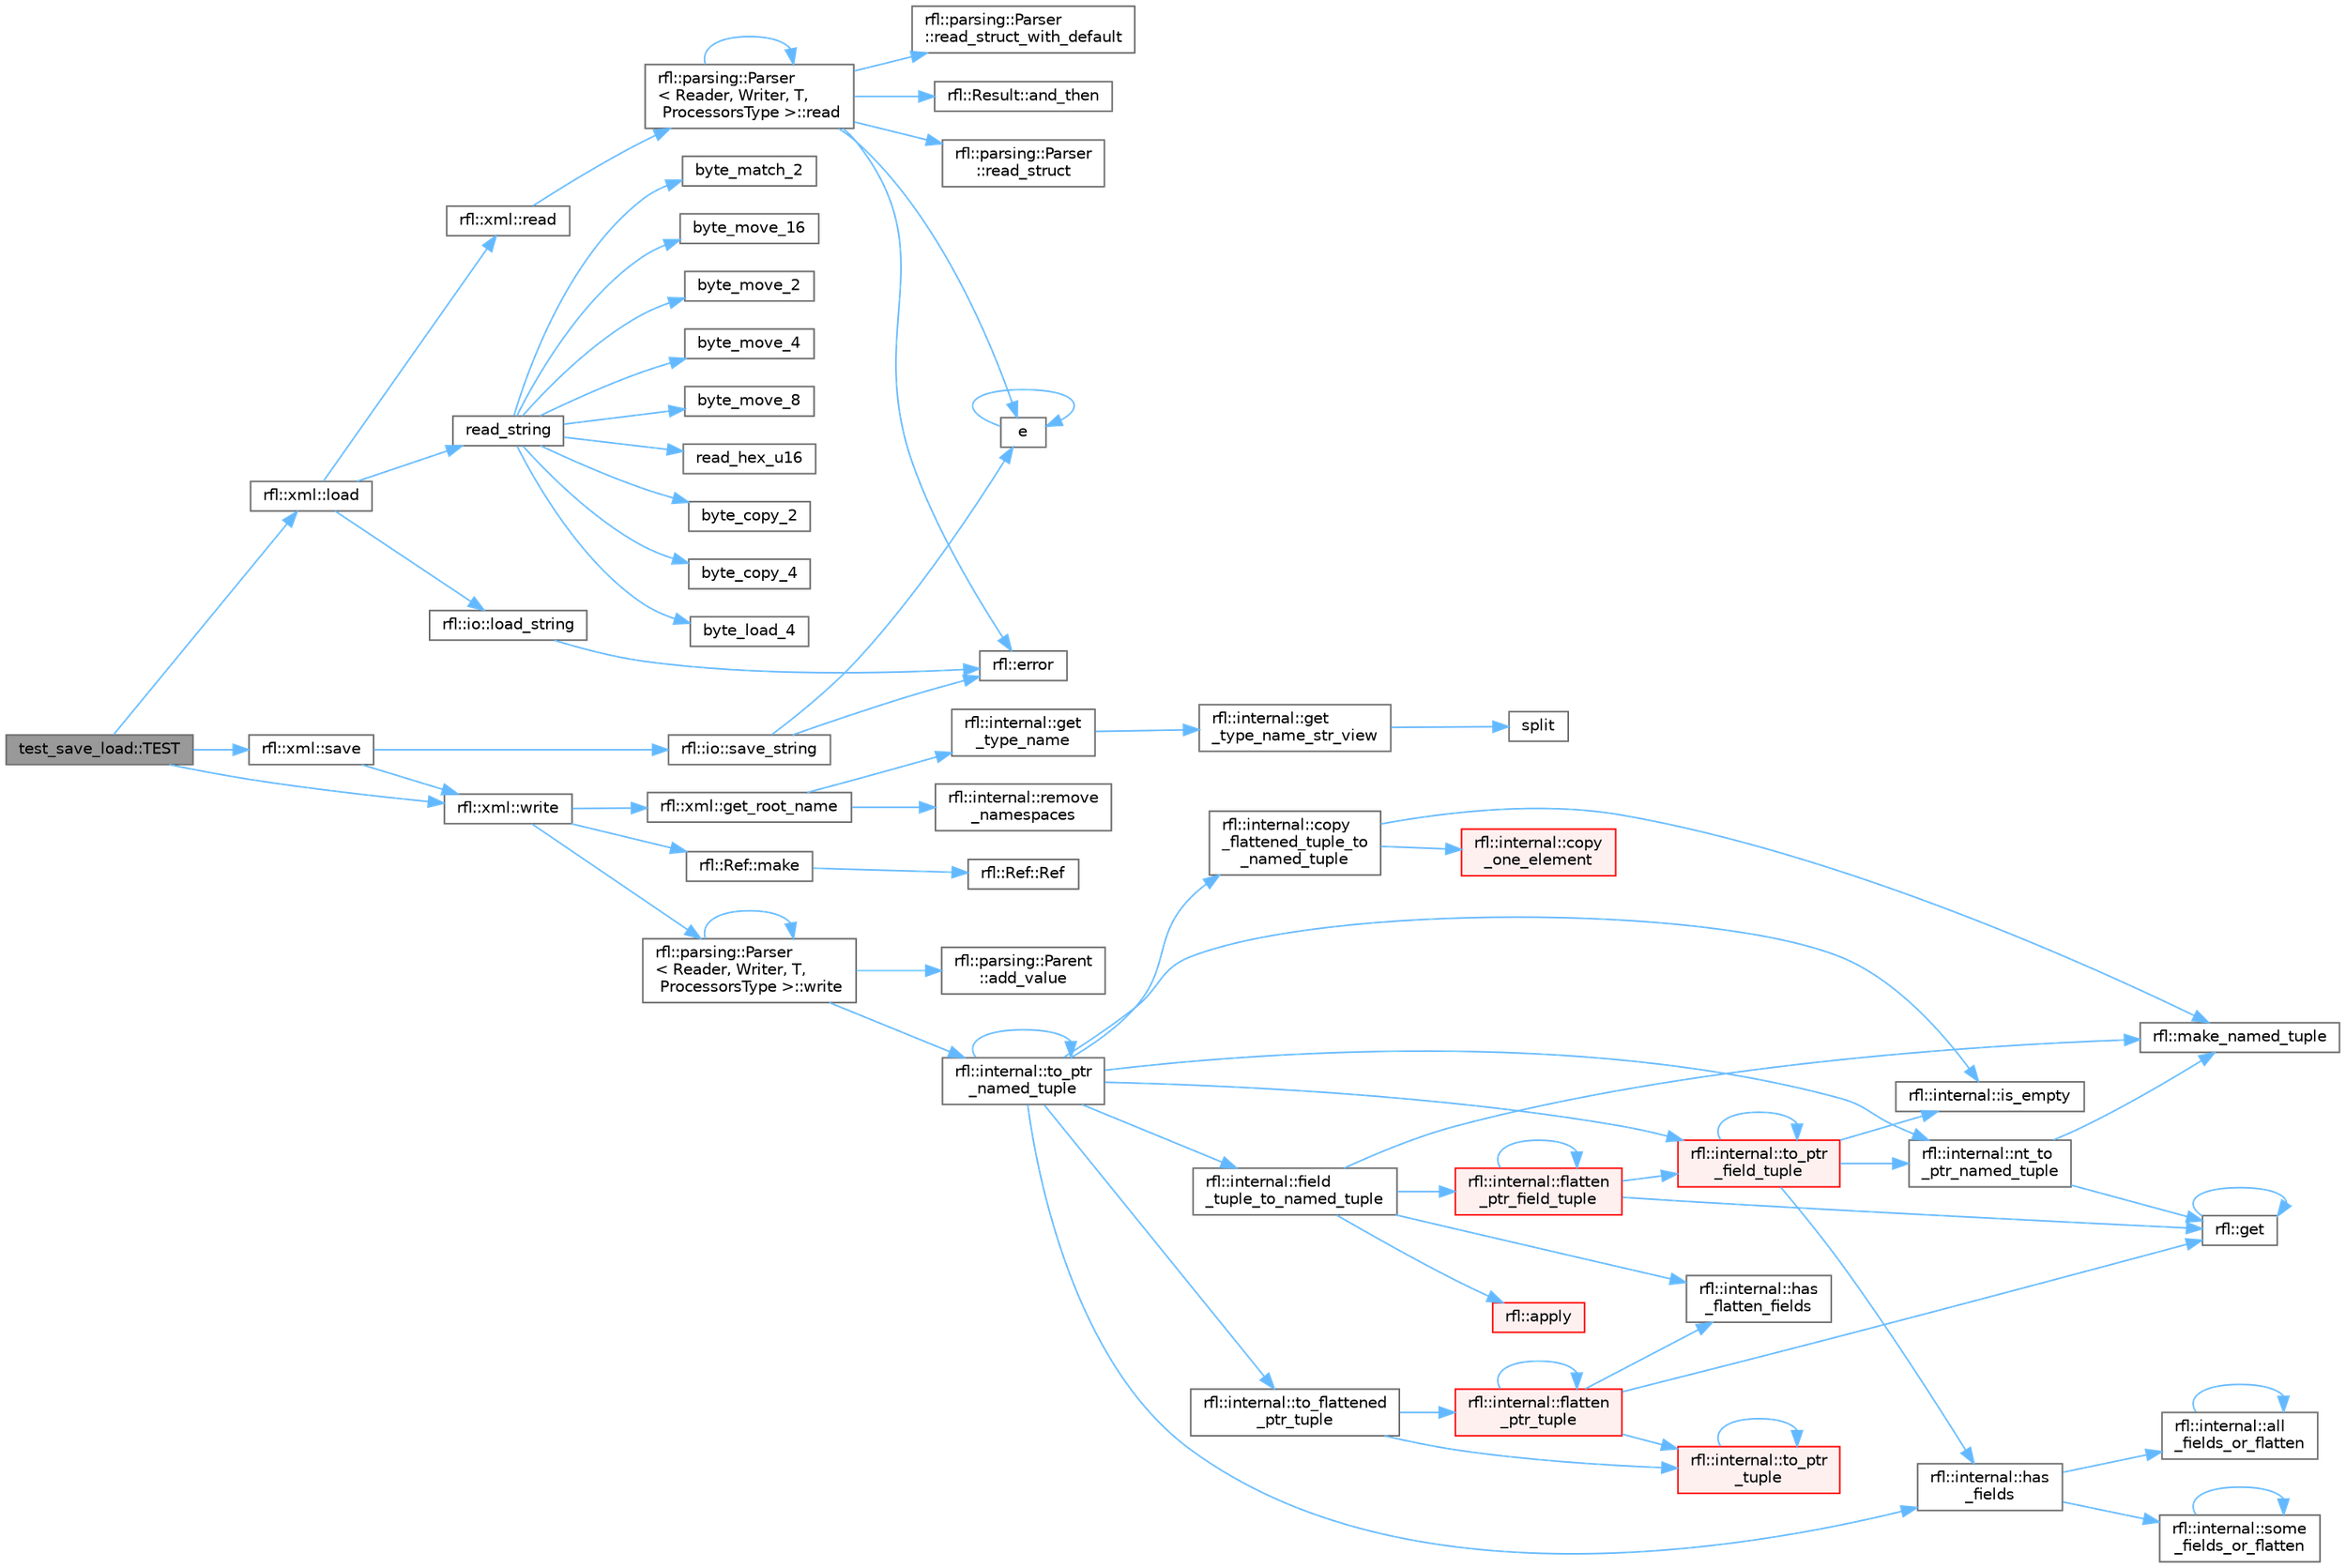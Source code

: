 digraph "test_save_load::TEST"
{
 // LATEX_PDF_SIZE
  bgcolor="transparent";
  edge [fontname=Helvetica,fontsize=10,labelfontname=Helvetica,labelfontsize=10];
  node [fontname=Helvetica,fontsize=10,shape=box,height=0.2,width=0.4];
  rankdir="LR";
  Node1 [id="Node000001",label="test_save_load::TEST",height=0.2,width=0.4,color="gray40", fillcolor="grey60", style="filled", fontcolor="black",tooltip=" "];
  Node1 -> Node2 [id="edge1_Node000001_Node000002",color="steelblue1",style="solid",tooltip=" "];
  Node2 [id="Node000002",label="rfl::xml::load",height=0.2,width=0.4,color="grey40", fillcolor="white", style="filled",URL="$namespacerfl_1_1xml.html#a94f6fa635f4ad3bccf15a8b63cfd5680",tooltip=" "];
  Node2 -> Node3 [id="edge2_Node000002_Node000003",color="steelblue1",style="solid",tooltip=" "];
  Node3 [id="Node000003",label="rfl::io::load_string",height=0.2,width=0.4,color="grey40", fillcolor="white", style="filled",URL="$namespacerfl_1_1io.html#abef8f6773d8fd7258ba35772521c371a",tooltip=" "];
  Node3 -> Node4 [id="edge3_Node000003_Node000004",color="steelblue1",style="solid",tooltip=" "];
  Node4 [id="Node000004",label="rfl::error",height=0.2,width=0.4,color="grey40", fillcolor="white", style="filled",URL="$namespacerfl.html#a6625864c6c297dfdc3d3c3ee3181dd8c",tooltip="Shorthand for unexpected error."];
  Node2 -> Node5 [id="edge4_Node000002_Node000005",color="steelblue1",style="solid",tooltip=" "];
  Node5 [id="Node000005",label="rfl::xml::read",height=0.2,width=0.4,color="grey40", fillcolor="white", style="filled",URL="$namespacerfl_1_1xml.html#a1063ad7ef9b341b08b38318ab2965403",tooltip="Parses an object from a XML var."];
  Node5 -> Node6 [id="edge5_Node000005_Node000006",color="steelblue1",style="solid",tooltip=" "];
  Node6 [id="Node000006",label="rfl::parsing::Parser\l\< Reader, Writer, T,\l ProcessorsType \>::read",height=0.2,width=0.4,color="grey40", fillcolor="white", style="filled",URL="$structrfl_1_1parsing_1_1_parser.html#a905ccbbb3adb81bb18d9109df6613b72",tooltip=" "];
  Node6 -> Node7 [id="edge6_Node000006_Node000007",color="steelblue1",style="solid",tooltip=" "];
  Node7 [id="Node000007",label="rfl::Result::and_then",height=0.2,width=0.4,color="grey40", fillcolor="white", style="filled",URL="$classrfl_1_1_result.html#a07f85d248f21a1dad5eb12ae179d4df7",tooltip="Monadic operation - F must be a function of type T -> Result."];
  Node6 -> Node8 [id="edge7_Node000006_Node000008",color="steelblue1",style="solid",tooltip=" "];
  Node8 [id="Node000008",label="e",height=0.2,width=0.4,color="grey40", fillcolor="white", style="filled",URL="$_cwise__array__power__array_8cpp.html#a9cb86ff854760bf91a154f2724a9101d",tooltip=" "];
  Node8 -> Node8 [id="edge8_Node000008_Node000008",color="steelblue1",style="solid",tooltip=" "];
  Node6 -> Node4 [id="edge9_Node000006_Node000004",color="steelblue1",style="solid",tooltip=" "];
  Node6 -> Node6 [id="edge10_Node000006_Node000006",color="steelblue1",style="solid",tooltip=" "];
  Node6 -> Node9 [id="edge11_Node000006_Node000009",color="steelblue1",style="solid",tooltip=" "];
  Node9 [id="Node000009",label="rfl::parsing::Parser\l::read_struct",height=0.2,width=0.4,color="grey40", fillcolor="white", style="filled",URL="$structrfl_1_1parsing_1_1_parser.html#ac6a7fd1d9f65a3b40ea36017cec2fa2e",tooltip=" "];
  Node6 -> Node10 [id="edge12_Node000006_Node000010",color="steelblue1",style="solid",tooltip=" "];
  Node10 [id="Node000010",label="rfl::parsing::Parser\l::read_struct_with_default",height=0.2,width=0.4,color="grey40", fillcolor="white", style="filled",URL="$structrfl_1_1parsing_1_1_parser.html#a8f8dadc93b26e4bb35eb14e6d722aae7",tooltip=" "];
  Node2 -> Node11 [id="edge13_Node000002_Node000011",color="steelblue1",style="solid",tooltip=" "];
  Node11 [id="Node000011",label="read_string",height=0.2,width=0.4,color="grey40", fillcolor="white", style="filled",URL="$yyjson_8c.html#a804945ea7ab88a55f6c71afe2ef28508",tooltip=" "];
  Node11 -> Node12 [id="edge14_Node000011_Node000012",color="steelblue1",style="solid",tooltip=" "];
  Node12 [id="Node000012",label="byte_copy_2",height=0.2,width=0.4,color="grey40", fillcolor="white", style="filled",URL="$yyjson_8c.html#ac6a11726824f52b6413a67488f5a3152",tooltip=" "];
  Node11 -> Node13 [id="edge15_Node000011_Node000013",color="steelblue1",style="solid",tooltip=" "];
  Node13 [id="Node000013",label="byte_copy_4",height=0.2,width=0.4,color="grey40", fillcolor="white", style="filled",URL="$yyjson_8c.html#a98219967baeab34ab615b4ccda0df146",tooltip=" "];
  Node11 -> Node14 [id="edge16_Node000011_Node000014",color="steelblue1",style="solid",tooltip=" "];
  Node14 [id="Node000014",label="byte_load_4",height=0.2,width=0.4,color="grey40", fillcolor="white", style="filled",URL="$yyjson_8c.html#a87c460a03bebacd0dcdad97440488c2b",tooltip=" "];
  Node11 -> Node15 [id="edge17_Node000011_Node000015",color="steelblue1",style="solid",tooltip=" "];
  Node15 [id="Node000015",label="byte_match_2",height=0.2,width=0.4,color="grey40", fillcolor="white", style="filled",URL="$yyjson_8c.html#a3a0b543ccc96758e3d9632773ab82632",tooltip=" "];
  Node11 -> Node16 [id="edge18_Node000011_Node000016",color="steelblue1",style="solid",tooltip=" "];
  Node16 [id="Node000016",label="byte_move_16",height=0.2,width=0.4,color="grey40", fillcolor="white", style="filled",URL="$yyjson_8c.html#a133d71145abef5ab727e5d3bc7d7d3cc",tooltip=" "];
  Node11 -> Node17 [id="edge19_Node000011_Node000017",color="steelblue1",style="solid",tooltip=" "];
  Node17 [id="Node000017",label="byte_move_2",height=0.2,width=0.4,color="grey40", fillcolor="white", style="filled",URL="$yyjson_8c.html#a937b93922fffb9ba4853a8c20954aa5b",tooltip=" "];
  Node11 -> Node18 [id="edge20_Node000011_Node000018",color="steelblue1",style="solid",tooltip=" "];
  Node18 [id="Node000018",label="byte_move_4",height=0.2,width=0.4,color="grey40", fillcolor="white", style="filled",URL="$yyjson_8c.html#aa5ca17990694a6718874be6817b38ed4",tooltip=" "];
  Node11 -> Node19 [id="edge21_Node000011_Node000019",color="steelblue1",style="solid",tooltip=" "];
  Node19 [id="Node000019",label="byte_move_8",height=0.2,width=0.4,color="grey40", fillcolor="white", style="filled",URL="$yyjson_8c.html#a358fd32f651a73a41814fb2229dae049",tooltip=" "];
  Node11 -> Node20 [id="edge22_Node000011_Node000020",color="steelblue1",style="solid",tooltip=" "];
  Node20 [id="Node000020",label="read_hex_u16",height=0.2,width=0.4,color="grey40", fillcolor="white", style="filled",URL="$yyjson_8c.html#add45e53bf46ccf2467cc535d9bd89717",tooltip=" "];
  Node1 -> Node21 [id="edge23_Node000001_Node000021",color="steelblue1",style="solid",tooltip=" "];
  Node21 [id="Node000021",label="rfl::xml::save",height=0.2,width=0.4,color="grey40", fillcolor="white", style="filled",URL="$namespacerfl_1_1xml.html#a27f7fc5e90a26d2ed3ab230587887b39",tooltip=" "];
  Node21 -> Node22 [id="edge24_Node000021_Node000022",color="steelblue1",style="solid",tooltip=" "];
  Node22 [id="Node000022",label="rfl::io::save_string",height=0.2,width=0.4,color="grey40", fillcolor="white", style="filled",URL="$namespacerfl_1_1io.html#a797ebb1c100dbc0ff9a2947c369489ec",tooltip=" "];
  Node22 -> Node8 [id="edge25_Node000022_Node000008",color="steelblue1",style="solid",tooltip=" "];
  Node22 -> Node4 [id="edge26_Node000022_Node000004",color="steelblue1",style="solid",tooltip=" "];
  Node21 -> Node23 [id="edge27_Node000021_Node000023",color="steelblue1",style="solid",tooltip=" "];
  Node23 [id="Node000023",label="rfl::xml::write",height=0.2,width=0.4,color="grey40", fillcolor="white", style="filled",URL="$namespacerfl_1_1xml.html#a903c1af58b9d930d9eed463bc53d2f67",tooltip="Writes a XML into an ostream."];
  Node23 -> Node24 [id="edge28_Node000023_Node000024",color="steelblue1",style="solid",tooltip=" "];
  Node24 [id="Node000024",label="rfl::xml::get_root_name",height=0.2,width=0.4,color="grey40", fillcolor="white", style="filled",URL="$namespacerfl_1_1xml.html#aa1c43e1bd5cba4e9f3495d4b9d2cd9c1",tooltip=" "];
  Node24 -> Node25 [id="edge29_Node000024_Node000025",color="steelblue1",style="solid",tooltip=" "];
  Node25 [id="Node000025",label="rfl::internal::get\l_type_name",height=0.2,width=0.4,color="grey40", fillcolor="white", style="filled",URL="$namespacerfl_1_1internal.html#a84fdc8ca8a7bd3b1397de3c4c2d7610d",tooltip=" "];
  Node25 -> Node26 [id="edge30_Node000025_Node000026",color="steelblue1",style="solid",tooltip=" "];
  Node26 [id="Node000026",label="rfl::internal::get\l_type_name_str_view",height=0.2,width=0.4,color="grey40", fillcolor="white", style="filled",URL="$namespacerfl_1_1internal.html#ac2494519cc9d3b019df93d7f950d605f",tooltip=" "];
  Node26 -> Node27 [id="edge31_Node000026_Node000027",color="steelblue1",style="solid",tooltip=" "];
  Node27 [id="Node000027",label="split",height=0.2,width=0.4,color="grey40", fillcolor="white", style="filled",URL="$dff__run_8cpp.html#a0711bc625a1e6944ca62107b5847365f",tooltip=" "];
  Node24 -> Node28 [id="edge32_Node000024_Node000028",color="steelblue1",style="solid",tooltip=" "];
  Node28 [id="Node000028",label="rfl::internal::remove\l_namespaces",height=0.2,width=0.4,color="grey40", fillcolor="white", style="filled",URL="$namespacerfl_1_1internal.html#ab077683f0a9736c592e4e2a921a808b6",tooltip=" "];
  Node23 -> Node29 [id="edge33_Node000023_Node000029",color="steelblue1",style="solid",tooltip=" "];
  Node29 [id="Node000029",label="rfl::Ref::make",height=0.2,width=0.4,color="grey40", fillcolor="white", style="filled",URL="$classrfl_1_1_ref.html#a1501cd0fd114b2dd113fb3abe974275d",tooltip=" "];
  Node29 -> Node30 [id="edge34_Node000029_Node000030",color="steelblue1",style="solid",tooltip=" "];
  Node30 [id="Node000030",label="rfl::Ref::Ref",height=0.2,width=0.4,color="grey40", fillcolor="white", style="filled",URL="$classrfl_1_1_ref.html#a157d7b0b3b1bc2b0833c0843bf056d04",tooltip=" "];
  Node23 -> Node31 [id="edge35_Node000023_Node000031",color="steelblue1",style="solid",tooltip=" "];
  Node31 [id="Node000031",label="rfl::parsing::Parser\l\< Reader, Writer, T,\l ProcessorsType \>::write",height=0.2,width=0.4,color="grey40", fillcolor="white", style="filled",URL="$structrfl_1_1parsing_1_1_parser.html#a16aeefd727355e095bfd19d6c69d3238",tooltip=" "];
  Node31 -> Node32 [id="edge36_Node000031_Node000032",color="steelblue1",style="solid",tooltip=" "];
  Node32 [id="Node000032",label="rfl::parsing::Parent\l::add_value",height=0.2,width=0.4,color="grey40", fillcolor="white", style="filled",URL="$structrfl_1_1parsing_1_1_parent.html#a8f7ebd2389ae6ec315a0e37bd66de63f",tooltip=" "];
  Node31 -> Node33 [id="edge37_Node000031_Node000033",color="steelblue1",style="solid",tooltip=" "];
  Node33 [id="Node000033",label="rfl::internal::to_ptr\l_named_tuple",height=0.2,width=0.4,color="grey40", fillcolor="white", style="filled",URL="$namespacerfl_1_1internal.html#a19594a7d66a271a8f893f2170217e299",tooltip=" "];
  Node33 -> Node34 [id="edge38_Node000033_Node000034",color="steelblue1",style="solid",tooltip=" "];
  Node34 [id="Node000034",label="rfl::internal::copy\l_flattened_tuple_to\l_named_tuple",height=0.2,width=0.4,color="grey40", fillcolor="white", style="filled",URL="$namespacerfl_1_1internal.html#aa4d84e91c691523bdf3dbf8832cba64c",tooltip=" "];
  Node34 -> Node35 [id="edge39_Node000034_Node000035",color="steelblue1",style="solid",tooltip=" "];
  Node35 [id="Node000035",label="rfl::internal::copy\l_one_element",height=0.2,width=0.4,color="red", fillcolor="#FFF0F0", style="filled",URL="$namespacerfl_1_1internal.html#a8a566443d85dd9fc0f2e6e4ae131ed55",tooltip=" "];
  Node34 -> Node39 [id="edge40_Node000034_Node000039",color="steelblue1",style="solid",tooltip=" "];
  Node39 [id="Node000039",label="rfl::make_named_tuple",height=0.2,width=0.4,color="grey40", fillcolor="white", style="filled",URL="$namespacerfl.html#a19523aa875e6c36af474a97f28ed4002",tooltip="Explicit overload for creating empty named tuples."];
  Node33 -> Node40 [id="edge41_Node000033_Node000040",color="steelblue1",style="solid",tooltip=" "];
  Node40 [id="Node000040",label="rfl::internal::field\l_tuple_to_named_tuple",height=0.2,width=0.4,color="grey40", fillcolor="white", style="filled",URL="$namespacerfl_1_1internal.html#a923e1c7faefca7c7af6ec3d7aecccba0",tooltip=" "];
  Node40 -> Node41 [id="edge42_Node000040_Node000041",color="steelblue1",style="solid",tooltip=" "];
  Node41 [id="Node000041",label="rfl::apply",height=0.2,width=0.4,color="red", fillcolor="#FFF0F0", style="filled",URL="$namespacerfl.html#aaa94742afd7fde0d6d6cc59ae6d92989",tooltip=" "];
  Node40 -> Node44 [id="edge43_Node000040_Node000044",color="steelblue1",style="solid",tooltip=" "];
  Node44 [id="Node000044",label="rfl::internal::flatten\l_ptr_field_tuple",height=0.2,width=0.4,color="red", fillcolor="#FFF0F0", style="filled",URL="$namespacerfl_1_1internal.html#ae729ffba37ab19a6426f80c6ef26e2d6",tooltip=" "];
  Node44 -> Node44 [id="edge44_Node000044_Node000044",color="steelblue1",style="solid",tooltip=" "];
  Node44 -> Node43 [id="edge45_Node000044_Node000043",color="steelblue1",style="solid",tooltip=" "];
  Node43 [id="Node000043",label="rfl::get",height=0.2,width=0.4,color="grey40", fillcolor="white", style="filled",URL="$namespacerfl.html#ac379420409251e5a3c0bea4a701daf0a",tooltip="Gets a field by index."];
  Node43 -> Node43 [id="edge46_Node000043_Node000043",color="steelblue1",style="solid",tooltip=" "];
  Node44 -> Node46 [id="edge47_Node000044_Node000046",color="steelblue1",style="solid",tooltip=" "];
  Node46 [id="Node000046",label="rfl::internal::to_ptr\l_field_tuple",height=0.2,width=0.4,color="red", fillcolor="#FFF0F0", style="filled",URL="$namespacerfl_1_1internal.html#a4c5ce682ef0d85a0edc5fc36074815d2",tooltip=" "];
  Node46 -> Node48 [id="edge48_Node000046_Node000048",color="steelblue1",style="solid",tooltip=" "];
  Node48 [id="Node000048",label="rfl::internal::has\l_fields",height=0.2,width=0.4,color="grey40", fillcolor="white", style="filled",URL="$namespacerfl_1_1internal.html#a4bf6ff2224c907a5df21f524e650fd17",tooltip=" "];
  Node48 -> Node49 [id="edge49_Node000048_Node000049",color="steelblue1",style="solid",tooltip=" "];
  Node49 [id="Node000049",label="rfl::internal::all\l_fields_or_flatten",height=0.2,width=0.4,color="grey40", fillcolor="white", style="filled",URL="$namespacerfl_1_1internal.html#a012b9c8f5d6103eb084598eca9f9f631",tooltip=" "];
  Node49 -> Node49 [id="edge50_Node000049_Node000049",color="steelblue1",style="solid",tooltip=" "];
  Node48 -> Node50 [id="edge51_Node000048_Node000050",color="steelblue1",style="solid",tooltip=" "];
  Node50 [id="Node000050",label="rfl::internal::some\l_fields_or_flatten",height=0.2,width=0.4,color="grey40", fillcolor="white", style="filled",URL="$namespacerfl_1_1internal.html#a71c929c1a514d827549eb15d4355de92",tooltip=" "];
  Node50 -> Node50 [id="edge52_Node000050_Node000050",color="steelblue1",style="solid",tooltip=" "];
  Node46 -> Node51 [id="edge53_Node000046_Node000051",color="steelblue1",style="solid",tooltip=" "];
  Node51 [id="Node000051",label="rfl::internal::is_empty",height=0.2,width=0.4,color="grey40", fillcolor="white", style="filled",URL="$namespacerfl_1_1internal.html#a818161434e9e7892d403a7c92d7268fe",tooltip=" "];
  Node46 -> Node52 [id="edge54_Node000046_Node000052",color="steelblue1",style="solid",tooltip=" "];
  Node52 [id="Node000052",label="rfl::internal::nt_to\l_ptr_named_tuple",height=0.2,width=0.4,color="grey40", fillcolor="white", style="filled",URL="$namespacerfl_1_1internal.html#a444ef522c6d66572aa5cd3ccde829885",tooltip=" "];
  Node52 -> Node43 [id="edge55_Node000052_Node000043",color="steelblue1",style="solid",tooltip=" "];
  Node52 -> Node39 [id="edge56_Node000052_Node000039",color="steelblue1",style="solid",tooltip=" "];
  Node46 -> Node46 [id="edge57_Node000046_Node000046",color="steelblue1",style="solid",tooltip=" "];
  Node40 -> Node56 [id="edge58_Node000040_Node000056",color="steelblue1",style="solid",tooltip=" "];
  Node56 [id="Node000056",label="rfl::internal::has\l_flatten_fields",height=0.2,width=0.4,color="grey40", fillcolor="white", style="filled",URL="$namespacerfl_1_1internal.html#a60f5d02505f61eabff343c2f5e9c7dbe",tooltip=" "];
  Node40 -> Node39 [id="edge59_Node000040_Node000039",color="steelblue1",style="solid",tooltip=" "];
  Node33 -> Node48 [id="edge60_Node000033_Node000048",color="steelblue1",style="solid",tooltip=" "];
  Node33 -> Node51 [id="edge61_Node000033_Node000051",color="steelblue1",style="solid",tooltip=" "];
  Node33 -> Node52 [id="edge62_Node000033_Node000052",color="steelblue1",style="solid",tooltip=" "];
  Node33 -> Node57 [id="edge63_Node000033_Node000057",color="steelblue1",style="solid",tooltip=" "];
  Node57 [id="Node000057",label="rfl::internal::to_flattened\l_ptr_tuple",height=0.2,width=0.4,color="grey40", fillcolor="white", style="filled",URL="$namespacerfl_1_1internal.html#abe898ac2971112070bfbcc91def971d6",tooltip=" "];
  Node57 -> Node58 [id="edge64_Node000057_Node000058",color="steelblue1",style="solid",tooltip=" "];
  Node58 [id="Node000058",label="rfl::internal::flatten\l_ptr_tuple",height=0.2,width=0.4,color="red", fillcolor="#FFF0F0", style="filled",URL="$namespacerfl_1_1internal.html#a3a901d356d0602482acd2f0861f8b472",tooltip=" "];
  Node58 -> Node58 [id="edge65_Node000058_Node000058",color="steelblue1",style="solid",tooltip=" "];
  Node58 -> Node43 [id="edge66_Node000058_Node000043",color="steelblue1",style="solid",tooltip=" "];
  Node58 -> Node56 [id="edge67_Node000058_Node000056",color="steelblue1",style="solid",tooltip=" "];
  Node58 -> Node59 [id="edge68_Node000058_Node000059",color="steelblue1",style="solid",tooltip=" "];
  Node59 [id="Node000059",label="rfl::internal::to_ptr\l_tuple",height=0.2,width=0.4,color="red", fillcolor="#FFF0F0", style="filled",URL="$namespacerfl_1_1internal.html#a3a36b92d743023e52d9ba1b74cc5fbd1",tooltip=" "];
  Node59 -> Node59 [id="edge69_Node000059_Node000059",color="steelblue1",style="solid",tooltip=" "];
  Node57 -> Node59 [id="edge70_Node000057_Node000059",color="steelblue1",style="solid",tooltip=" "];
  Node33 -> Node46 [id="edge71_Node000033_Node000046",color="steelblue1",style="solid",tooltip=" "];
  Node33 -> Node33 [id="edge72_Node000033_Node000033",color="steelblue1",style="solid",tooltip=" "];
  Node31 -> Node31 [id="edge73_Node000031_Node000031",color="steelblue1",style="solid",tooltip=" "];
  Node1 -> Node23 [id="edge74_Node000001_Node000023",color="steelblue1",style="solid",tooltip=" "];
}
